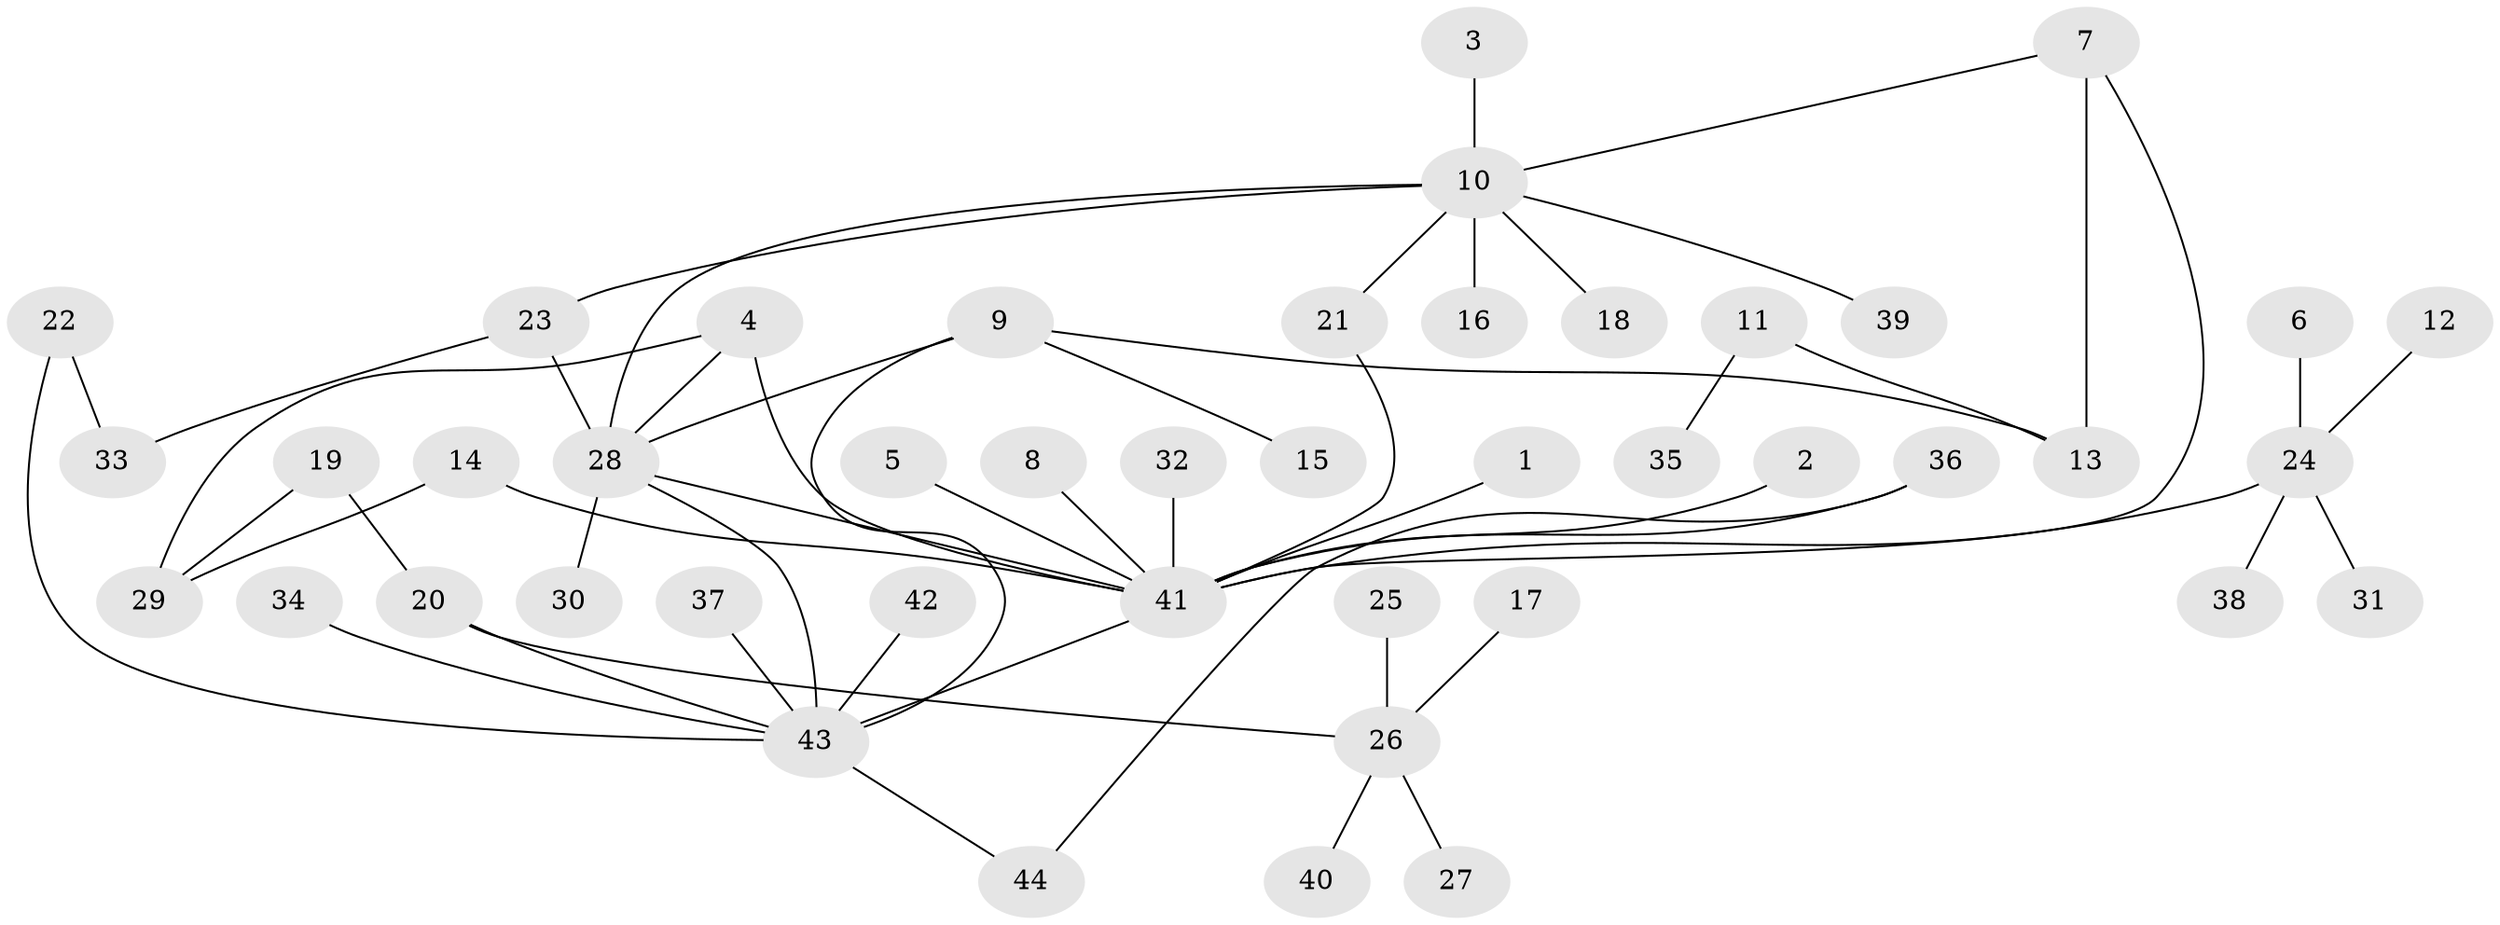 // original degree distribution, {10: 0.0273972602739726, 4: 0.0684931506849315, 9: 0.0136986301369863, 16: 0.0136986301369863, 6: 0.0273972602739726, 1: 0.5205479452054794, 2: 0.2328767123287671, 3: 0.0821917808219178, 5: 0.0136986301369863}
// Generated by graph-tools (version 1.1) at 2025/36/03/04/25 23:36:47]
// undirected, 44 vertices, 54 edges
graph export_dot {
  node [color=gray90,style=filled];
  1;
  2;
  3;
  4;
  5;
  6;
  7;
  8;
  9;
  10;
  11;
  12;
  13;
  14;
  15;
  16;
  17;
  18;
  19;
  20;
  21;
  22;
  23;
  24;
  25;
  26;
  27;
  28;
  29;
  30;
  31;
  32;
  33;
  34;
  35;
  36;
  37;
  38;
  39;
  40;
  41;
  42;
  43;
  44;
  1 -- 41 [weight=1.0];
  2 -- 41 [weight=1.0];
  3 -- 10 [weight=1.0];
  4 -- 28 [weight=1.0];
  4 -- 29 [weight=1.0];
  4 -- 41 [weight=1.0];
  5 -- 41 [weight=1.0];
  6 -- 24 [weight=1.0];
  7 -- 10 [weight=1.0];
  7 -- 13 [weight=1.0];
  7 -- 41 [weight=1.0];
  8 -- 41 [weight=1.0];
  9 -- 13 [weight=1.0];
  9 -- 15 [weight=1.0];
  9 -- 28 [weight=1.0];
  9 -- 43 [weight=1.0];
  10 -- 16 [weight=1.0];
  10 -- 18 [weight=1.0];
  10 -- 21 [weight=1.0];
  10 -- 23 [weight=1.0];
  10 -- 28 [weight=1.0];
  10 -- 39 [weight=1.0];
  11 -- 13 [weight=1.0];
  11 -- 35 [weight=1.0];
  12 -- 24 [weight=1.0];
  14 -- 29 [weight=1.0];
  14 -- 41 [weight=1.0];
  17 -- 26 [weight=1.0];
  19 -- 20 [weight=1.0];
  19 -- 29 [weight=1.0];
  20 -- 26 [weight=1.0];
  20 -- 43 [weight=1.0];
  21 -- 41 [weight=1.0];
  22 -- 33 [weight=1.0];
  22 -- 43 [weight=1.0];
  23 -- 28 [weight=1.0];
  23 -- 33 [weight=1.0];
  24 -- 31 [weight=1.0];
  24 -- 38 [weight=1.0];
  24 -- 41 [weight=1.0];
  25 -- 26 [weight=1.0];
  26 -- 27 [weight=1.0];
  26 -- 40 [weight=1.0];
  28 -- 30 [weight=1.0];
  28 -- 41 [weight=1.0];
  28 -- 43 [weight=1.0];
  32 -- 41 [weight=2.0];
  34 -- 43 [weight=1.0];
  36 -- 41 [weight=1.0];
  36 -- 44 [weight=1.0];
  37 -- 43 [weight=1.0];
  41 -- 43 [weight=1.0];
  42 -- 43 [weight=1.0];
  43 -- 44 [weight=1.0];
}
